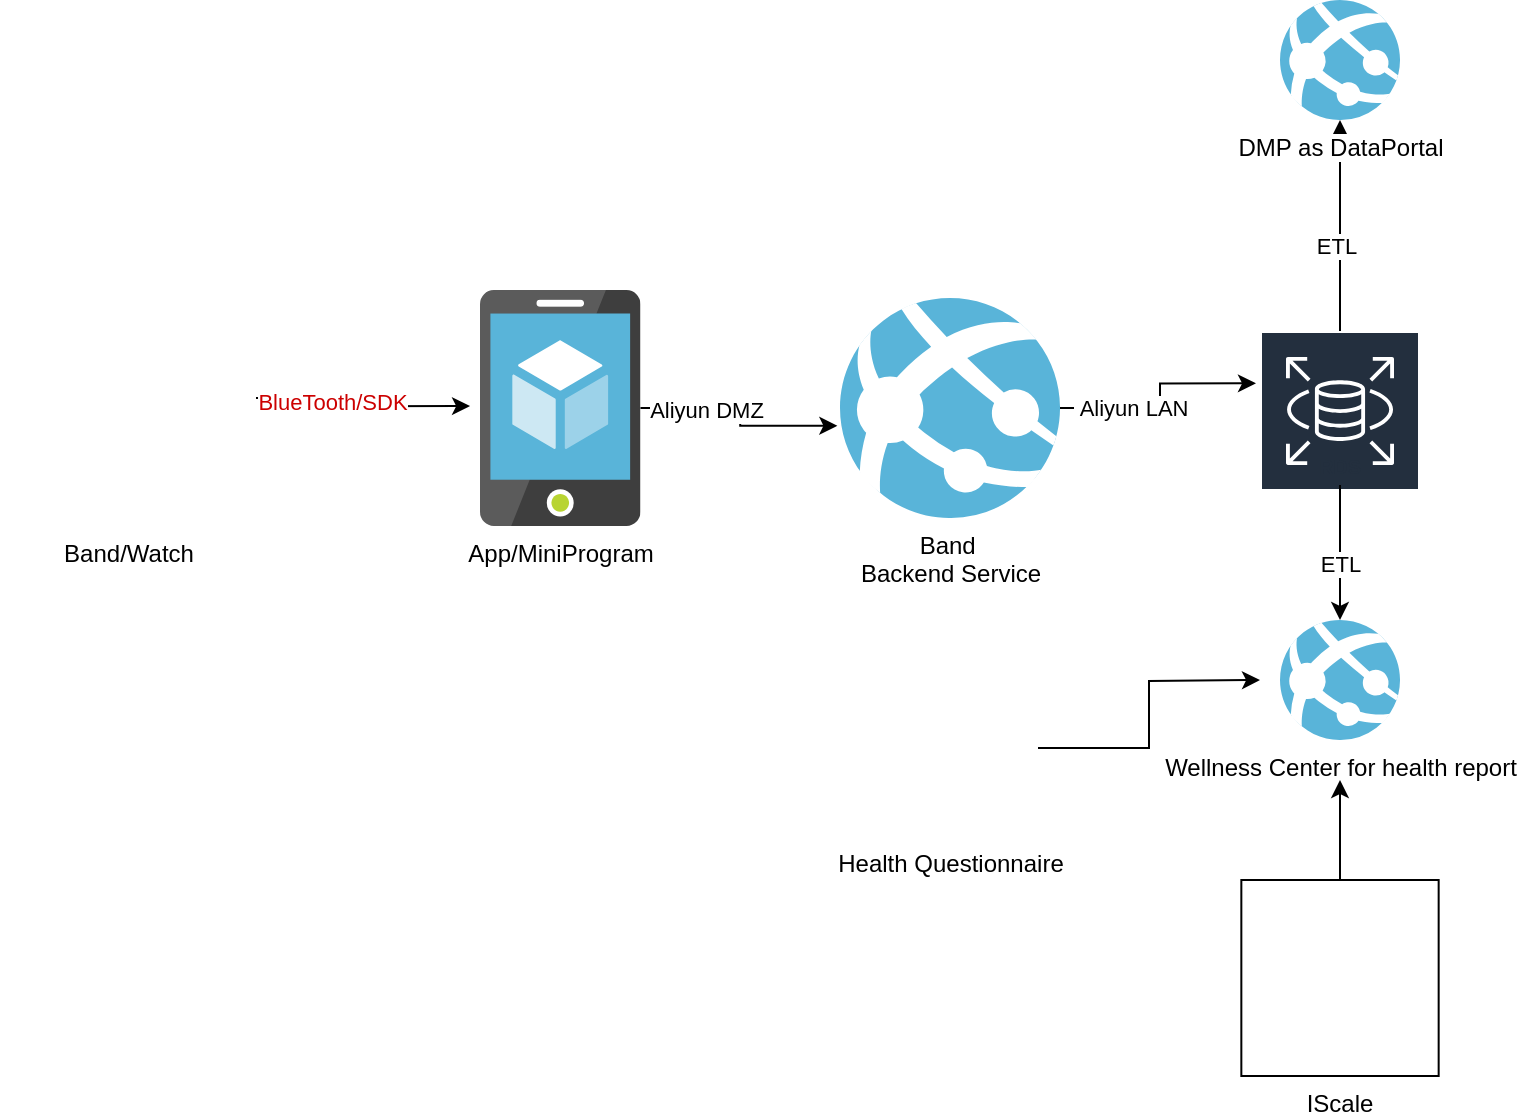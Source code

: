 <mxfile version="26.0.16">
  <diagram name="Page-1" id="QRuJgR5XVLNu-BTppvLG">
    <mxGraphModel dx="1051" dy="583" grid="1" gridSize="10" guides="1" tooltips="1" connect="1" arrows="1" fold="1" page="1" pageScale="1" pageWidth="850" pageHeight="1100" math="0" shadow="0">
      <root>
        <mxCell id="0" />
        <mxCell id="1" parent="0" />
        <mxCell id="UN6_ZWC7_VnN-grn2IyT-1" value="Band/Watch" style="shape=image;html=1;verticalAlign=top;verticalLabelPosition=bottom;labelBackgroundColor=#ffffff;imageAspect=0;aspect=fixed;image=https://cdn4.iconfinder.com/data/icons/48-bubbles/48/36.Watch-128.png" vertex="1" parent="1">
          <mxGeometry x="30" y="215" width="128" height="128" as="geometry" />
        </mxCell>
        <mxCell id="UN6_ZWC7_VnN-grn2IyT-2" value="App/MiniProgram" style="image;sketch=0;aspect=fixed;html=1;points=[];align=center;fontSize=12;image=img/lib/mscae/App_Service_Mobile_App.svg;" vertex="1" parent="1">
          <mxGeometry x="270" y="225" width="80.24" height="118" as="geometry" />
        </mxCell>
        <mxCell id="UN6_ZWC7_VnN-grn2IyT-3" style="edgeStyle=orthogonalEdgeStyle;rounded=0;orthogonalLoop=1;jettySize=auto;html=1;exitX=1;exitY=0.5;exitDx=0;exitDy=0;entryX=-0.062;entryY=0.492;entryDx=0;entryDy=0;entryPerimeter=0;" edge="1" parent="1" source="UN6_ZWC7_VnN-grn2IyT-1" target="UN6_ZWC7_VnN-grn2IyT-2">
          <mxGeometry relative="1" as="geometry" />
        </mxCell>
        <mxCell id="UN6_ZWC7_VnN-grn2IyT-4" value="&lt;font style=&quot;color: rgb(204, 0, 0);&quot;&gt;BlueTooth/SDK&lt;/font&gt;" style="edgeLabel;html=1;align=center;verticalAlign=middle;resizable=0;points=[];" vertex="1" connectable="0" parent="UN6_ZWC7_VnN-grn2IyT-3">
          <mxGeometry x="-0.326" y="-2" relative="1" as="geometry">
            <mxPoint as="offset" />
          </mxGeometry>
        </mxCell>
        <mxCell id="UN6_ZWC7_VnN-grn2IyT-5" value="Band&amp;nbsp;&lt;div&gt;Backend Service&lt;/div&gt;" style="image;sketch=0;aspect=fixed;html=1;points=[];align=center;fontSize=12;image=img/lib/mscae/App_Services.svg;" vertex="1" parent="1">
          <mxGeometry x="450" y="229" width="110" height="110" as="geometry" />
        </mxCell>
        <mxCell id="UN6_ZWC7_VnN-grn2IyT-15" value="" style="edgeStyle=orthogonalEdgeStyle;rounded=0;orthogonalLoop=1;jettySize=auto;html=1;" edge="1" parent="1" source="UN6_ZWC7_VnN-grn2IyT-6" target="UN6_ZWC7_VnN-grn2IyT-7">
          <mxGeometry relative="1" as="geometry" />
        </mxCell>
        <mxCell id="UN6_ZWC7_VnN-grn2IyT-18" value="ETL" style="edgeLabel;html=1;align=center;verticalAlign=middle;resizable=0;points=[];" vertex="1" connectable="0" parent="UN6_ZWC7_VnN-grn2IyT-15">
          <mxGeometry x="-0.184" y="2" relative="1" as="geometry">
            <mxPoint as="offset" />
          </mxGeometry>
        </mxCell>
        <mxCell id="UN6_ZWC7_VnN-grn2IyT-6" value="RDS" style="sketch=0;outlineConnect=0;fontColor=#232F3E;gradientColor=none;strokeColor=#ffffff;fillColor=#232F3E;dashed=0;verticalLabelPosition=middle;verticalAlign=bottom;align=center;html=1;whiteSpace=wrap;fontSize=10;fontStyle=1;spacing=3;shape=mxgraph.aws4.productIcon;prIcon=mxgraph.aws4.rds;" vertex="1" parent="1">
          <mxGeometry x="660" y="245.5" width="80" height="77" as="geometry" />
        </mxCell>
        <mxCell id="UN6_ZWC7_VnN-grn2IyT-7" value="DMP as DataPortal" style="image;sketch=0;aspect=fixed;html=1;points=[];align=center;fontSize=12;image=img/lib/mscae/App_Services.svg;" vertex="1" parent="1">
          <mxGeometry x="670" y="80" width="60" height="60" as="geometry" />
        </mxCell>
        <mxCell id="UN6_ZWC7_VnN-grn2IyT-8" value="Wellness Center for health report" style="image;sketch=0;aspect=fixed;html=1;points=[];align=center;fontSize=12;image=img/lib/mscae/App_Services.svg;" vertex="1" parent="1">
          <mxGeometry x="670" y="390" width="60" height="60" as="geometry" />
        </mxCell>
        <mxCell id="UN6_ZWC7_VnN-grn2IyT-13" style="edgeStyle=orthogonalEdgeStyle;rounded=0;orthogonalLoop=1;jettySize=auto;html=1;entryX=-0.012;entryY=0.581;entryDx=0;entryDy=0;entryPerimeter=0;" edge="1" parent="1" source="UN6_ZWC7_VnN-grn2IyT-2" target="UN6_ZWC7_VnN-grn2IyT-5">
          <mxGeometry relative="1" as="geometry" />
        </mxCell>
        <mxCell id="UN6_ZWC7_VnN-grn2IyT-17" value="Aliyun DMZ" style="edgeLabel;html=1;align=center;verticalAlign=middle;resizable=0;points=[];" vertex="1" connectable="0" parent="UN6_ZWC7_VnN-grn2IyT-13">
          <mxGeometry x="-0.389" y="-1" relative="1" as="geometry">
            <mxPoint as="offset" />
          </mxGeometry>
        </mxCell>
        <mxCell id="UN6_ZWC7_VnN-grn2IyT-14" style="edgeStyle=orthogonalEdgeStyle;rounded=0;orthogonalLoop=1;jettySize=auto;html=1;entryX=-0.025;entryY=0.34;entryDx=0;entryDy=0;entryPerimeter=0;" edge="1" parent="1" source="UN6_ZWC7_VnN-grn2IyT-5" target="UN6_ZWC7_VnN-grn2IyT-6">
          <mxGeometry relative="1" as="geometry" />
        </mxCell>
        <mxCell id="UN6_ZWC7_VnN-grn2IyT-20" value="&amp;nbsp;Aliyun LAN" style="edgeLabel;html=1;align=center;verticalAlign=middle;resizable=0;points=[];" vertex="1" connectable="0" parent="UN6_ZWC7_VnN-grn2IyT-14">
          <mxGeometry x="-0.368" relative="1" as="geometry">
            <mxPoint as="offset" />
          </mxGeometry>
        </mxCell>
        <mxCell id="UN6_ZWC7_VnN-grn2IyT-16" style="edgeStyle=orthogonalEdgeStyle;rounded=0;orthogonalLoop=1;jettySize=auto;html=1;entryX=0.5;entryY=0;entryDx=0;entryDy=0;entryPerimeter=0;" edge="1" parent="1" source="UN6_ZWC7_VnN-grn2IyT-6" target="UN6_ZWC7_VnN-grn2IyT-8">
          <mxGeometry relative="1" as="geometry" />
        </mxCell>
        <mxCell id="UN6_ZWC7_VnN-grn2IyT-19" value="ETL" style="edgeLabel;html=1;align=center;verticalAlign=middle;resizable=0;points=[];" vertex="1" connectable="0" parent="UN6_ZWC7_VnN-grn2IyT-16">
          <mxGeometry x="0.171" relative="1" as="geometry">
            <mxPoint as="offset" />
          </mxGeometry>
        </mxCell>
        <mxCell id="UN6_ZWC7_VnN-grn2IyT-26" style="edgeStyle=orthogonalEdgeStyle;rounded=0;orthogonalLoop=1;jettySize=auto;html=1;exitX=1;exitY=0.5;exitDx=0;exitDy=0;" edge="1" parent="1" source="UN6_ZWC7_VnN-grn2IyT-23">
          <mxGeometry relative="1" as="geometry">
            <mxPoint x="660" y="420" as="targetPoint" />
          </mxGeometry>
        </mxCell>
        <mxCell id="UN6_ZWC7_VnN-grn2IyT-23" value="Health Q&lt;span style=&quot;background-color: light-dark(rgb(255, 255, 255), rgb(18, 18, 18)); color: light-dark(rgb(0, 0, 0), rgb(255, 255, 255));&quot;&gt;uestionnaire&lt;/span&gt;" style="shape=image;html=1;verticalAlign=top;verticalLabelPosition=bottom;labelBackgroundColor=#ffffff;imageAspect=0;aspect=fixed;image=https://cdn3.iconfinder.com/data/icons/customer-experience-1/32/Questionnaire-128.png" vertex="1" parent="1">
          <mxGeometry x="461" y="410" width="88" height="88" as="geometry" />
        </mxCell>
        <mxCell id="UN6_ZWC7_VnN-grn2IyT-28" style="edgeStyle=orthogonalEdgeStyle;rounded=0;orthogonalLoop=1;jettySize=auto;html=1;exitX=0.5;exitY=0;exitDx=0;exitDy=0;" edge="1" parent="1" source="UN6_ZWC7_VnN-grn2IyT-27">
          <mxGeometry relative="1" as="geometry">
            <mxPoint x="700" y="470" as="targetPoint" />
          </mxGeometry>
        </mxCell>
        <mxCell id="UN6_ZWC7_VnN-grn2IyT-27" value="IScale" style="shape=image;verticalLabelPosition=bottom;labelBackgroundColor=default;verticalAlign=top;aspect=fixed;imageAspect=0;image=https://g-search1.alicdn.com/img/bao/uploaded/i3/41945489/O1CN01xkJLEf1qQ0kZHZsqz_!!41945489.png_300x300.jpg;imageBorder=default;" vertex="1" parent="1">
          <mxGeometry x="650.67" y="520" width="98.66" height="98" as="geometry" />
        </mxCell>
      </root>
    </mxGraphModel>
  </diagram>
</mxfile>
